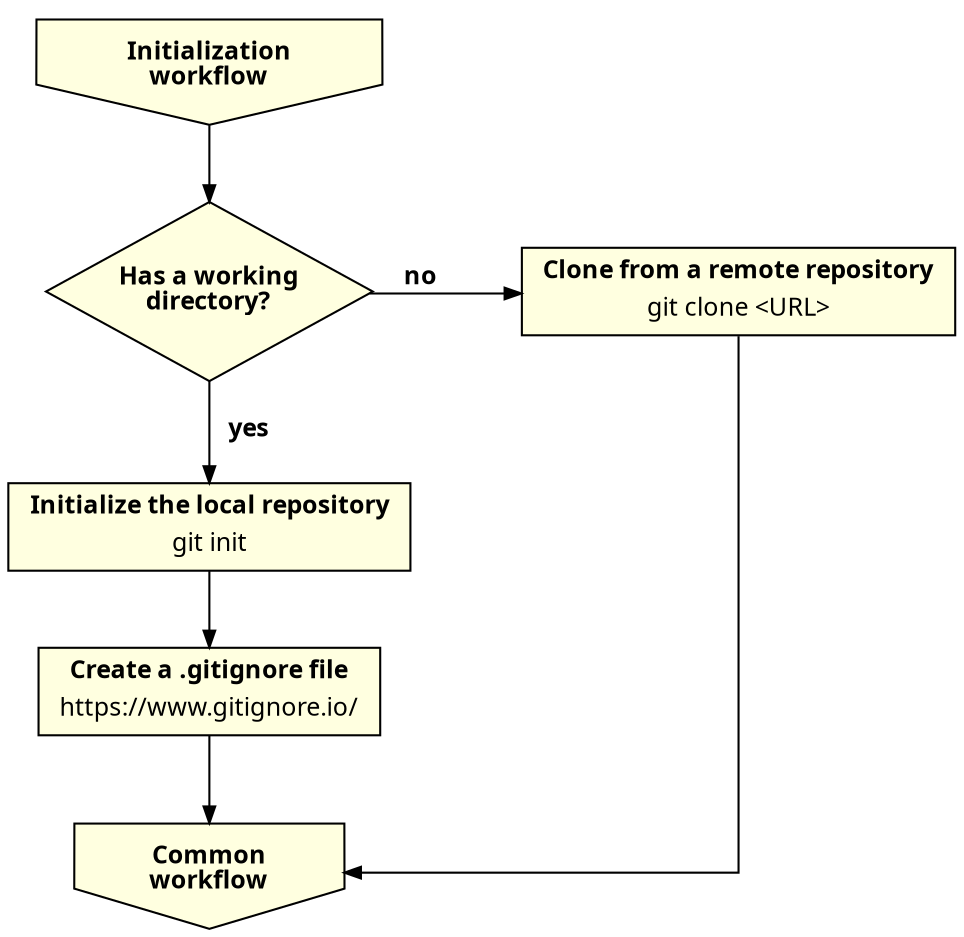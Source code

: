 digraph initworkflow {
    splines = ortho;

    edge [
        arrowsize = 0.8,
        fontname = "Verdana",
        fontsize = 12
    ]

    node [
        shape = rect,
        style = filled,
        fillcolor = lightyellow,
        fontname = "Verdana",
        fontsize = 12
    ]

    // workflow
    init_workflow [
        shape = invhouse,
        label = <<b>Initialization<br/>workflow</b>>
    ]
    common_workflow [
        shape = invhouse,
        label = <<b>Common<br/>workflow</b>>
    ]

    // actions
    gitignore [
        label = <
            <table border="0" cellborder="0" cellspacing="0">
            <tr><td><b>Create a .gitignore file</b></td></tr>
            <tr><td>https://www.gitignore.io/</td></tr>
            </table>
        >
    ]

    // decisions
    working_dir [
        shape = diamond,
        label = <<b>Has a working<br/>directory?</b>>,
        height = 1.2
    ]

    // commands
    git_init [
        label = <
            <table border="0" cellborder="0" cellspacing="0">
            <tr><td><b>Initialize the local repository</b></td></tr>
            <tr><td>git init</td></tr>
            </table>
        >
    ]
    git_clone [
        label = <
            <table border="0" cellborder="0" cellspacing="0">
            <tr><td><b>Clone from a remote repository</b></td></tr>
            <tr><td>git clone &lt;URL&gt;</td></tr>
            </table>
        >
    ]

    // relations
    init_workflow -> working_dir
    working_dir -> git_init [label = <<b>   yes</b>>]
    working_dir -> git_clone [xlabel = <<b>no</b>>, minlen = 2]
    git_clone -> common_workflow [constraint = false]
    git_init -> gitignore
    gitignore -> common_workflow

    // put working_dir and git_clone in the same row
    {rank = same; working_dir; git_clone; }
}

